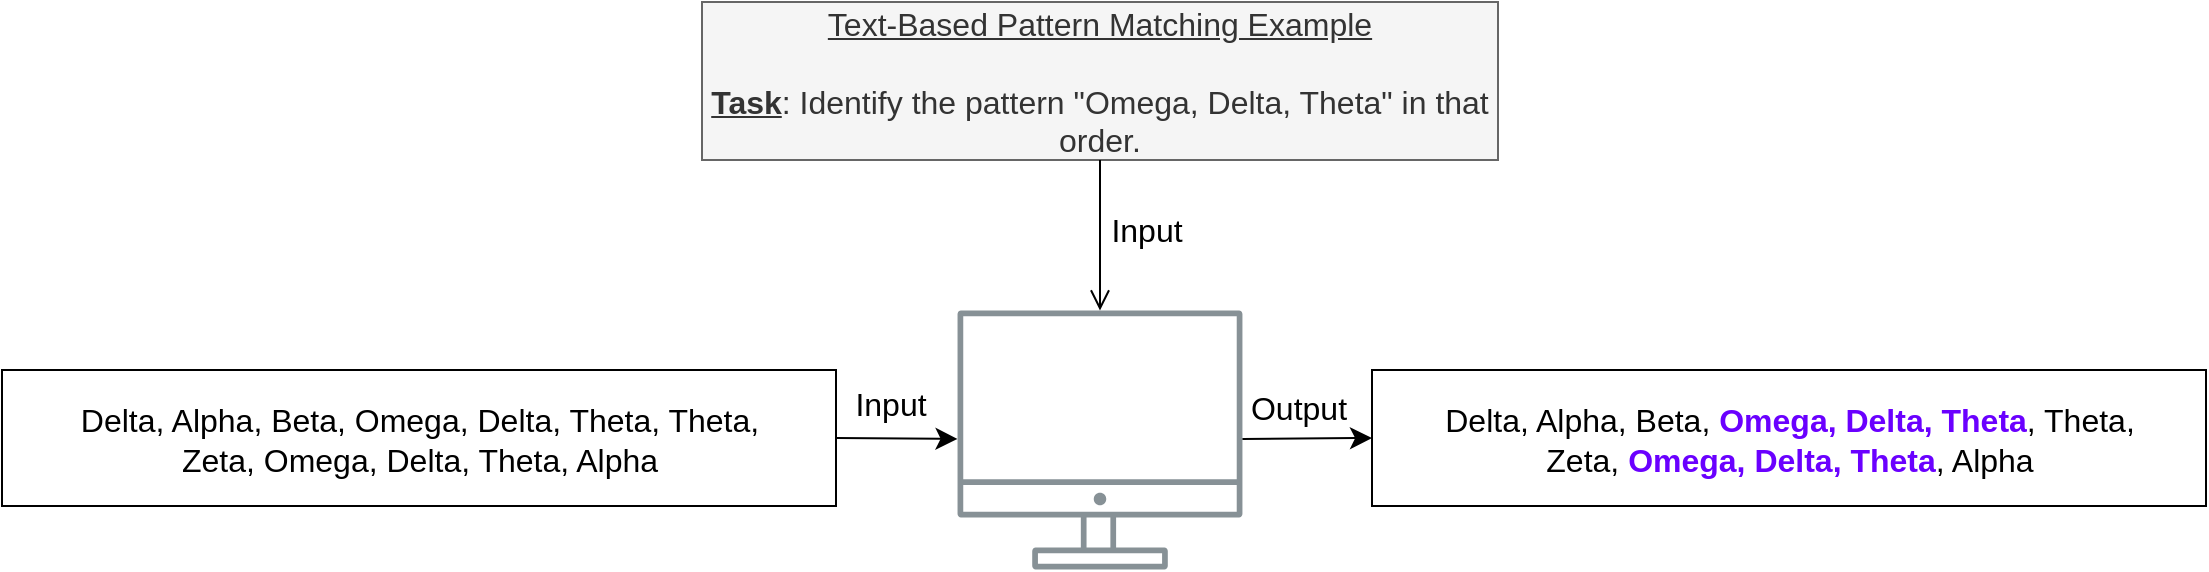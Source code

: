 <mxfile version="21.5.1" type="device">
  <diagram name="Page-1" id="Qmekc7czTm-IqdkDpled">
    <mxGraphModel dx="2402" dy="1482" grid="0" gridSize="10" guides="1" tooltips="1" connect="1" arrows="1" fold="1" page="0" pageScale="1" pageWidth="850" pageHeight="1100" math="0" shadow="0">
      <root>
        <mxCell id="0" />
        <mxCell id="1" parent="0" />
        <mxCell id="SH4cEdGhVvLtYH0w7jvw-21" value="" style="rounded=0;whiteSpace=wrap;html=1;fontSize=16;" parent="1" vertex="1">
          <mxGeometry x="220" y="99" width="417" height="68" as="geometry" />
        </mxCell>
        <mxCell id="SH4cEdGhVvLtYH0w7jvw-23" style="edgeStyle=none;curved=1;rounded=0;orthogonalLoop=1;jettySize=auto;html=1;exitX=1;exitY=0.5;exitDx=0;exitDy=0;fontSize=12;startSize=8;endSize=8;" parent="1" source="SH4cEdGhVvLtYH0w7jvw-20" target="SH4cEdGhVvLtYH0w7jvw-18" edge="1">
          <mxGeometry relative="1" as="geometry" />
        </mxCell>
        <mxCell id="SH4cEdGhVvLtYH0w7jvw-26" value="Input" style="edgeLabel;html=1;align=center;verticalAlign=middle;resizable=0;points=[];fontSize=16;" parent="SH4cEdGhVvLtYH0w7jvw-23" vertex="1" connectable="0">
          <mxGeometry x="-0.333" y="-2" relative="1" as="geometry">
            <mxPoint x="6" y="-19" as="offset" />
          </mxGeometry>
        </mxCell>
        <mxCell id="SH4cEdGhVvLtYH0w7jvw-20" value="" style="rounded=0;whiteSpace=wrap;html=1;fontSize=16;" parent="1" vertex="1">
          <mxGeometry x="-465" y="99" width="417" height="68" as="geometry" />
        </mxCell>
        <mxCell id="SH4cEdGhVvLtYH0w7jvw-10" value="&lt;u style=&quot;&quot;&gt;Text-Based Pattern Matching Example&lt;br&gt;&lt;b&gt;&lt;br&gt;Task&lt;/b&gt;&lt;/u&gt;: Identify the pattern &quot;Omega, Delta, Theta&quot; in that order." style="rounded=0;whiteSpace=wrap;html=1;fontSize=16;fillColor=#f5f5f5;fontColor=#333333;strokeColor=#666666;" parent="1" vertex="1">
          <mxGeometry x="-115" y="-85" width="398" height="79" as="geometry" />
        </mxCell>
        <mxCell id="SH4cEdGhVvLtYH0w7jvw-17" value="Delta, Alpha, Beta, Omega, Delta, Theta, Theta, Zeta, Omega, Delta, Theta, Alpha" style="text;html=1;strokeColor=none;fillColor=none;align=center;verticalAlign=middle;whiteSpace=wrap;rounded=0;fontSize=16;" parent="1" vertex="1">
          <mxGeometry x="-437.25" y="107.98" width="361.5" height="52" as="geometry" />
        </mxCell>
        <mxCell id="SH4cEdGhVvLtYH0w7jvw-18" value="" style="sketch=0;outlineConnect=0;gradientColor=none;fontColor=#545B64;strokeColor=none;fillColor=#879196;dashed=0;verticalLabelPosition=bottom;verticalAlign=top;align=center;html=1;fontSize=12;fontStyle=0;aspect=fixed;shape=mxgraph.aws4.illustration_desktop;pointerEvents=1" parent="1" vertex="1">
          <mxGeometry x="12.77" y="69.16" width="142.45" height="129.63" as="geometry" />
        </mxCell>
        <mxCell id="SH4cEdGhVvLtYH0w7jvw-24" value="" style="endArrow=classic;html=1;rounded=0;endFill=1;fontSize=12;startSize=8;endSize=8;curved=1;entryX=0;entryY=0.5;entryDx=0;entryDy=0;" parent="1" source="SH4cEdGhVvLtYH0w7jvw-18" target="SH4cEdGhVvLtYH0w7jvw-21" edge="1">
          <mxGeometry width="50" height="50" relative="1" as="geometry">
            <mxPoint x="160.5" y="133.74" as="sourcePoint" />
            <mxPoint x="200.5" y="133.74" as="targetPoint" />
            <Array as="points" />
          </mxGeometry>
        </mxCell>
        <mxCell id="SH4cEdGhVvLtYH0w7jvw-25" value="Output" style="edgeLabel;html=1;align=center;verticalAlign=middle;resizable=0;points=[];fontSize=16;" parent="SH4cEdGhVvLtYH0w7jvw-24" vertex="1" connectable="0">
          <mxGeometry x="-0.085" y="2" relative="1" as="geometry">
            <mxPoint x="-2" y="-14" as="offset" />
          </mxGeometry>
        </mxCell>
        <mxCell id="SH4cEdGhVvLtYH0w7jvw-27" value="" style="endArrow=open;html=1;rounded=0;endFill=0;fontSize=12;startSize=8;endSize=8;curved=1;exitX=0.5;exitY=1;exitDx=0;exitDy=0;" parent="1" source="SH4cEdGhVvLtYH0w7jvw-10" target="SH4cEdGhVvLtYH0w7jvw-18" edge="1">
          <mxGeometry width="50" height="50" relative="1" as="geometry">
            <mxPoint x="11" y="186" as="sourcePoint" />
            <mxPoint x="51" y="186" as="targetPoint" />
            <Array as="points" />
          </mxGeometry>
        </mxCell>
        <mxCell id="SH4cEdGhVvLtYH0w7jvw-28" value="Input" style="edgeLabel;html=1;align=center;verticalAlign=middle;resizable=0;points=[];fontSize=16;" parent="1" vertex="1" connectable="0">
          <mxGeometry x="103.996" y="29.001" as="geometry">
            <mxPoint x="3" as="offset" />
          </mxGeometry>
        </mxCell>
        <mxCell id="VfNVBTiQvLoInOce1Wyu-1" value="Delta, Alpha, Beta, &lt;b&gt;&lt;font color=&quot;#6a00ff&quot;&gt;Omega, Delta, Theta&lt;/font&gt;&lt;/b&gt;, Theta, Zeta, &lt;b&gt;&lt;font color=&quot;#6a00ff&quot;&gt;Omega, Delta, Theta&lt;/font&gt;&lt;/b&gt;, Alpha" style="text;html=1;strokeColor=none;fillColor=none;align=center;verticalAlign=middle;whiteSpace=wrap;rounded=0;fontSize=16;" parent="1" vertex="1">
          <mxGeometry x="247.75" y="107.98" width="361.5" height="52" as="geometry" />
        </mxCell>
      </root>
    </mxGraphModel>
  </diagram>
</mxfile>
